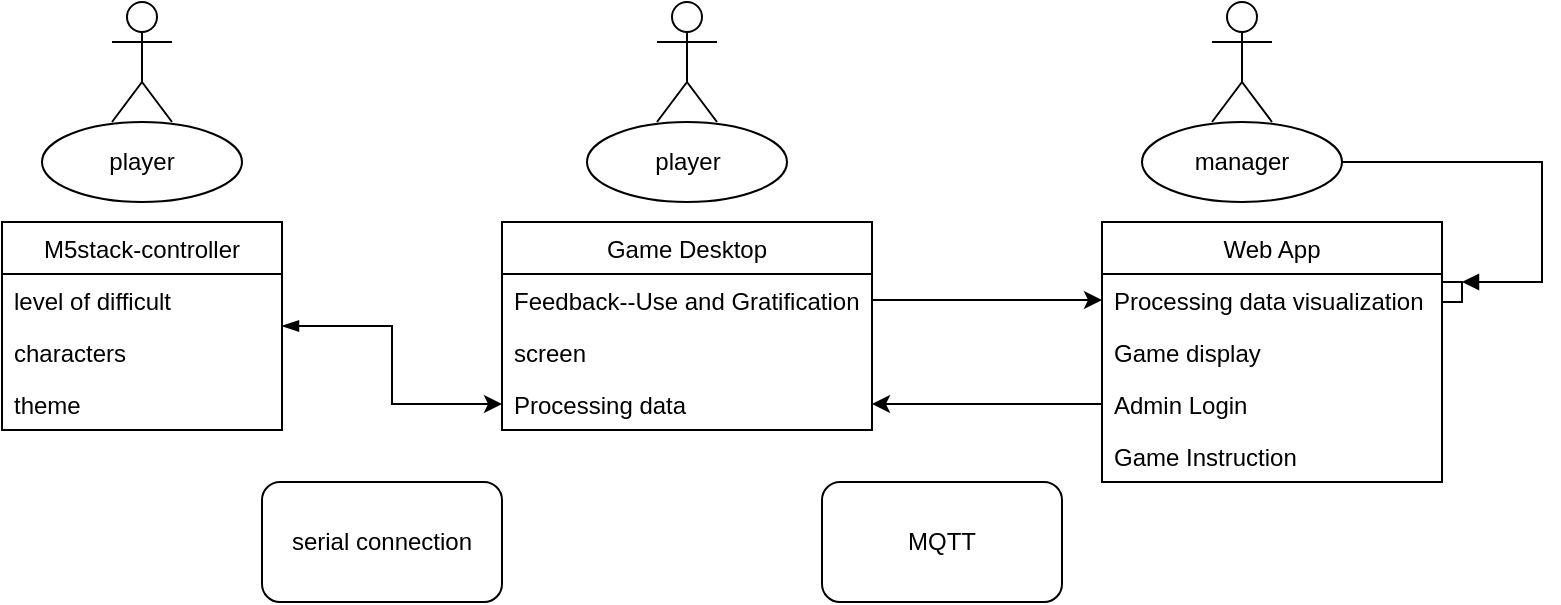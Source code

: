 <mxfile version="12.9.13" type="onedrive"><diagram id="Oln-4zqFB75aVbtvWqEB" name="第 1 页"><mxGraphModel dx="997" dy="773" grid="1" gridSize="10" guides="1" tooltips="1" connect="1" arrows="1" fold="1" page="1" pageScale="1" pageWidth="1169" pageHeight="827" math="0" shadow="0"><root><mxCell id="0"/><mxCell id="1" parent="0"/><mxCell id="N8cdrqkyJgRgV53pmih--9" value="" style="edgeStyle=orthogonalEdgeStyle;rounded=0;orthogonalLoop=1;jettySize=auto;html=1;entryX=0;entryY=0.5;entryDx=0;entryDy=0;startArrow=blockThin;startFill=1;" parent="1" source="N8cdrqkyJgRgV53pmih--1" target="N8cdrqkyJgRgV53pmih--7" edge="1"><mxGeometry relative="1" as="geometry"><mxPoint x="350" y="230" as="targetPoint"/></mxGeometry></mxCell><mxCell id="N8cdrqkyJgRgV53pmih--1" value="M5stack-controller" style="swimlane;fontStyle=0;childLayout=stackLayout;horizontal=1;startSize=26;fillColor=none;horizontalStack=0;resizeParent=1;resizeParentMax=0;resizeLast=0;collapsible=1;marginBottom=0;" parent="1" vertex="1"><mxGeometry x="120" y="200" width="140" height="104" as="geometry"/></mxCell><mxCell id="N8cdrqkyJgRgV53pmih--2" value="level of difficult" style="text;strokeColor=none;fillColor=none;align=left;verticalAlign=top;spacingLeft=4;spacingRight=4;overflow=hidden;rotatable=0;points=[[0,0.5],[1,0.5]];portConstraint=eastwest;" parent="N8cdrqkyJgRgV53pmih--1" vertex="1"><mxGeometry y="26" width="140" height="26" as="geometry"/></mxCell><mxCell id="N8cdrqkyJgRgV53pmih--3" value="characters" style="text;strokeColor=none;fillColor=none;align=left;verticalAlign=top;spacingLeft=4;spacingRight=4;overflow=hidden;rotatable=0;points=[[0,0.5],[1,0.5]];portConstraint=eastwest;" parent="N8cdrqkyJgRgV53pmih--1" vertex="1"><mxGeometry y="52" width="140" height="26" as="geometry"/></mxCell><mxCell id="N8cdrqkyJgRgV53pmih--4" value="theme" style="text;strokeColor=none;fillColor=none;align=left;verticalAlign=top;spacingLeft=4;spacingRight=4;overflow=hidden;rotatable=0;points=[[0,0.5],[1,0.5]];portConstraint=eastwest;" parent="N8cdrqkyJgRgV53pmih--1" vertex="1"><mxGeometry y="78" width="140" height="26" as="geometry"/></mxCell><mxCell id="N8cdrqkyJgRgV53pmih--5" value="Game Desktop" style="swimlane;fontStyle=0;childLayout=stackLayout;horizontal=1;startSize=26;fillColor=none;horizontalStack=0;resizeParent=1;resizeParentMax=0;resizeLast=0;collapsible=1;marginBottom=0;" parent="1" vertex="1"><mxGeometry x="370" y="200" width="185" height="104" as="geometry"/></mxCell><mxCell id="r4rCh__5kVNZdF7oIqnN-11" value="Feedback--Use and Gratification" style="text;strokeColor=none;fillColor=none;spacingLeft=4;spacingRight=4;overflow=hidden;rotatable=0;points=[[0,0.5],[1,0.5]];portConstraint=eastwest;fontSize=12;fontFamily=Helvetica;" parent="N8cdrqkyJgRgV53pmih--5" vertex="1"><mxGeometry y="26" width="185" height="26" as="geometry"/></mxCell><mxCell id="r4rCh__5kVNZdF7oIqnN-12" value="screen" style="text;strokeColor=none;fillColor=none;spacingLeft=4;spacingRight=4;overflow=hidden;rotatable=0;points=[[0,0.5],[1,0.5]];portConstraint=eastwest;fontSize=12;" parent="N8cdrqkyJgRgV53pmih--5" vertex="1"><mxGeometry y="52" width="185" height="26" as="geometry"/></mxCell><mxCell id="N8cdrqkyJgRgV53pmih--7" value="Processing data" style="text;strokeColor=none;fillColor=none;align=left;verticalAlign=top;spacingLeft=4;spacingRight=4;overflow=hidden;rotatable=0;points=[[0,0.5],[1,0.5]];portConstraint=eastwest;" parent="N8cdrqkyJgRgV53pmih--5" vertex="1"><mxGeometry y="78" width="185" height="26" as="geometry"/></mxCell><mxCell id="N8cdrqkyJgRgV53pmih--11" value="Web App" style="swimlane;fontStyle=0;childLayout=stackLayout;horizontal=1;startSize=26;fillColor=none;horizontalStack=0;resizeParent=1;resizeParentMax=0;resizeLast=0;collapsible=1;marginBottom=0;" parent="1" vertex="1"><mxGeometry x="670" y="200" width="170" height="130" as="geometry"/></mxCell><mxCell id="N8cdrqkyJgRgV53pmih--12" value="Processing data visualization" style="text;strokeColor=none;fillColor=none;align=left;verticalAlign=top;spacingLeft=4;spacingRight=4;overflow=hidden;rotatable=0;points=[[0,0.5],[1,0.5]];portConstraint=eastwest;" parent="N8cdrqkyJgRgV53pmih--11" vertex="1"><mxGeometry y="26" width="170" height="26" as="geometry"/></mxCell><mxCell id="r4rCh__5kVNZdF7oIqnN-15" value="Game display" style="text;strokeColor=none;fillColor=none;spacingLeft=4;spacingRight=4;overflow=hidden;rotatable=0;points=[[0,0.5],[1,0.5]];portConstraint=eastwest;fontSize=12;" parent="N8cdrqkyJgRgV53pmih--11" vertex="1"><mxGeometry y="52" width="170" height="26" as="geometry"/></mxCell><mxCell id="PPx14G6-96Ns7Hvrve0Y-2" value="Admin Login" style="text;strokeColor=none;fillColor=none;spacingLeft=4;spacingRight=4;overflow=hidden;rotatable=0;points=[[0,0.5],[1,0.5]];portConstraint=eastwest;fontSize=12;" vertex="1" parent="N8cdrqkyJgRgV53pmih--11"><mxGeometry y="78" width="170" height="26" as="geometry"/></mxCell><mxCell id="PPx14G6-96Ns7Hvrve0Y-3" value="Game Instruction  " style="text;strokeColor=none;fillColor=none;spacingLeft=4;spacingRight=4;overflow=hidden;rotatable=0;points=[[0,0.5],[1,0.5]];portConstraint=eastwest;fontSize=12;" vertex="1" parent="N8cdrqkyJgRgV53pmih--11"><mxGeometry y="104" width="170" height="26" as="geometry"/></mxCell><mxCell id="N8cdrqkyJgRgV53pmih--33" value="Actor" style="shape=umlActor;verticalLabelPosition=bottom;labelBackgroundColor=#ffffff;verticalAlign=top;html=1;" parent="1" vertex="1"><mxGeometry x="175" y="90" width="30" height="60" as="geometry"/></mxCell><mxCell id="N8cdrqkyJgRgV53pmih--34" value="Actor" style="shape=umlActor;verticalLabelPosition=bottom;labelBackgroundColor=#ffffff;verticalAlign=top;html=1;" parent="1" vertex="1"><mxGeometry x="447.5" y="90" width="30" height="60" as="geometry"/></mxCell><mxCell id="N8cdrqkyJgRgV53pmih--35" value="Actor" style="shape=umlActor;verticalLabelPosition=bottom;labelBackgroundColor=#ffffff;verticalAlign=top;html=1;" parent="1" vertex="1"><mxGeometry x="725" y="90" width="30" height="60" as="geometry"/></mxCell><mxCell id="N8cdrqkyJgRgV53pmih--36" value="MQTT" style="rounded=1;whiteSpace=wrap;html=1;" parent="1" vertex="1"><mxGeometry x="530" y="330" width="120" height="60" as="geometry"/></mxCell><mxCell id="N8cdrqkyJgRgV53pmih--37" value="serial connection" style="rounded=1;whiteSpace=wrap;html=1;" parent="1" vertex="1"><mxGeometry x="250" y="330" width="120" height="60" as="geometry"/></mxCell><mxCell id="r4rCh__5kVNZdF7oIqnN-7" value="player" style="ellipse;whiteSpace=wrap;html=1;align=center;" parent="1" vertex="1"><mxGeometry x="140" y="150" width="100" height="40" as="geometry"/></mxCell><mxCell id="r4rCh__5kVNZdF7oIqnN-8" value="player" style="ellipse;whiteSpace=wrap;html=1;align=center;" parent="1" vertex="1"><mxGeometry x="412.5" y="150" width="100" height="40" as="geometry"/></mxCell><mxCell id="r4rCh__5kVNZdF7oIqnN-9" value="manager" style="ellipse;whiteSpace=wrap;html=1;align=center;" parent="1" vertex="1"><mxGeometry x="690" y="150" width="100" height="40" as="geometry"/></mxCell><mxCell id="r4rCh__5kVNZdF7oIqnN-13" value="" style="edgeStyle=orthogonalEdgeStyle;rounded=0;orthogonalLoop=1;jettySize=auto;html=1;fontFamily=Helvetica;entryX=0;entryY=0.5;entryDx=0;entryDy=0;exitX=1;exitY=0.5;exitDx=0;exitDy=0;" parent="1" source="r4rCh__5kVNZdF7oIqnN-11" target="N8cdrqkyJgRgV53pmih--12" edge="1"><mxGeometry relative="1" as="geometry"><Array as="points"/></mxGeometry></mxCell><mxCell id="r4rCh__5kVNZdF7oIqnN-19" value="" style="edgeStyle=orthogonalEdgeStyle;rounded=0;orthogonalLoop=1;jettySize=auto;html=1;fontFamily=Helvetica;entryX=1;entryY=0.5;entryDx=0;entryDy=0;exitX=0;exitY=0.736;exitDx=0;exitDy=0;exitPerimeter=0;" parent="1" source="PPx14G6-96Ns7Hvrve0Y-2" target="N8cdrqkyJgRgV53pmih--7" edge="1"><mxGeometry relative="1" as="geometry"><Array as="points"><mxPoint x="670" y="291"/></Array></mxGeometry></mxCell><mxCell id="PPx14G6-96Ns7Hvrve0Y-5" value="" style="html=1;points=[];perimeter=orthogonalPerimeter;" vertex="1" parent="1"><mxGeometry x="840" y="230" width="10" height="10" as="geometry"/></mxCell><mxCell id="PPx14G6-96Ns7Hvrve0Y-6" value="" style="edgeStyle=orthogonalEdgeStyle;html=1;align=left;spacingLeft=2;endArrow=block;rounded=0;entryX=1;entryY=0;exitX=1;exitY=0.5;exitDx=0;exitDy=0;" edge="1" target="PPx14G6-96Ns7Hvrve0Y-5" parent="1" source="r4rCh__5kVNZdF7oIqnN-9"><mxGeometry relative="1" as="geometry"><mxPoint x="855" y="140" as="sourcePoint"/><Array as="points"><mxPoint x="890" y="170"/><mxPoint x="890" y="230"/></Array></mxGeometry></mxCell></root></mxGraphModel></diagram></mxfile>